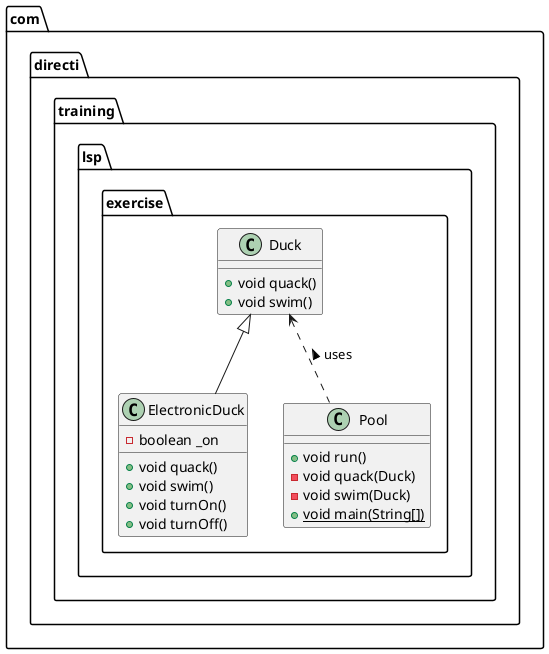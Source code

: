 @startuml
class com.directi.training.lsp.exercise.ElectronicDuck {
- boolean _on
+ void quack()
+ void swim()
+ void turnOn()
+ void turnOff()
}
class com.directi.training.lsp.exercise.Pool {
+ void run()
- void quack(Duck)
- void swim(Duck)
+ {static} void main(String[])
}
class com.directi.training.lsp.exercise.Duck {
+ void quack()
+ void swim()
}


com.directi.training.lsp.exercise.Duck <|-- com.directi.training.lsp.exercise.ElectronicDuck
com.directi.training.lsp.exercise.Duck <.. com.directi.training.lsp.exercise.Pool : uses <
@enduml